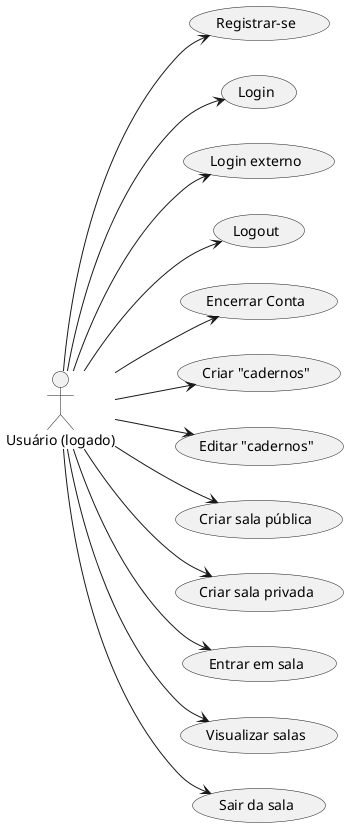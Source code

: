 @startuml Logged User Actions 0
scale 1
left to right direction
:Usuário (logado): as User
User --> (Registrar-se)
User --> (Login)
User --> (Login externo)
User --> (Logout)
User --> (Encerrar Conta)
User --> (Criar "cadernos")
User --> (Editar "cadernos")
User --> (Criar sala pública)
User --> (Criar sala privada)
User --> (Entrar em sala)
User --> (Visualizar salas)
User --> (Sair da sala)
@enduml
